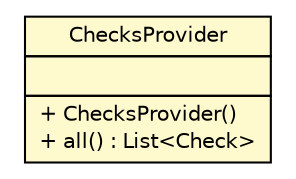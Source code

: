 #!/usr/local/bin/dot
#
# Class diagram 
# Generated by UMLGraph version 5.1 (http://www.umlgraph.org/)
#

digraph G {
	edge [fontname="Helvetica",fontsize=10,labelfontname="Helvetica",labelfontsize=10];
	node [fontname="Helvetica",fontsize=10,shape=plaintext];
	nodesep=0.25;
	ranksep=0.5;
	// com.rexsl.maven.ChecksProvider
	c273 [label=<<table title="com.rexsl.maven.ChecksProvider" border="0" cellborder="1" cellspacing="0" cellpadding="2" port="p" bgcolor="lemonChiffon" href="./ChecksProvider.html">
		<tr><td><table border="0" cellspacing="0" cellpadding="1">
<tr><td align="center" balign="center"> ChecksProvider </td></tr>
		</table></td></tr>
		<tr><td><table border="0" cellspacing="0" cellpadding="1">
<tr><td align="left" balign="left">  </td></tr>
		</table></td></tr>
		<tr><td><table border="0" cellspacing="0" cellpadding="1">
<tr><td align="left" balign="left"> + ChecksProvider() </td></tr>
<tr><td align="left" balign="left"> + all() : List&lt;Check&gt; </td></tr>
		</table></td></tr>
		</table>>, fontname="Helvetica", fontcolor="black", fontsize=10.0];
}

